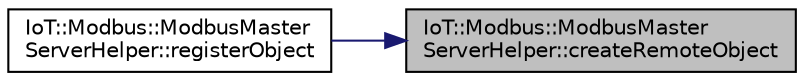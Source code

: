 digraph "IoT::Modbus::ModbusMasterServerHelper::createRemoteObject"
{
 // LATEX_PDF_SIZE
  edge [fontname="Helvetica",fontsize="10",labelfontname="Helvetica",labelfontsize="10"];
  node [fontname="Helvetica",fontsize="10",shape=record];
  rankdir="RL";
  Node1 [label="IoT::Modbus::ModbusMaster\lServerHelper::createRemoteObject",height=0.2,width=0.4,color="black", fillcolor="grey75", style="filled", fontcolor="black",tooltip="Destroys the ModbusMasterServerHelper."];
  Node1 -> Node2 [dir="back",color="midnightblue",fontsize="10",style="solid",fontname="Helvetica"];
  Node2 [label="IoT::Modbus::ModbusMaster\lServerHelper::registerObject",height=0.2,width=0.4,color="black", fillcolor="white", style="filled",URL="$classIoT_1_1Modbus_1_1ModbusMasterServerHelper.html#a792bc92f0efcb8e8a9dd35f27e6255e4",tooltip=" "];
}
